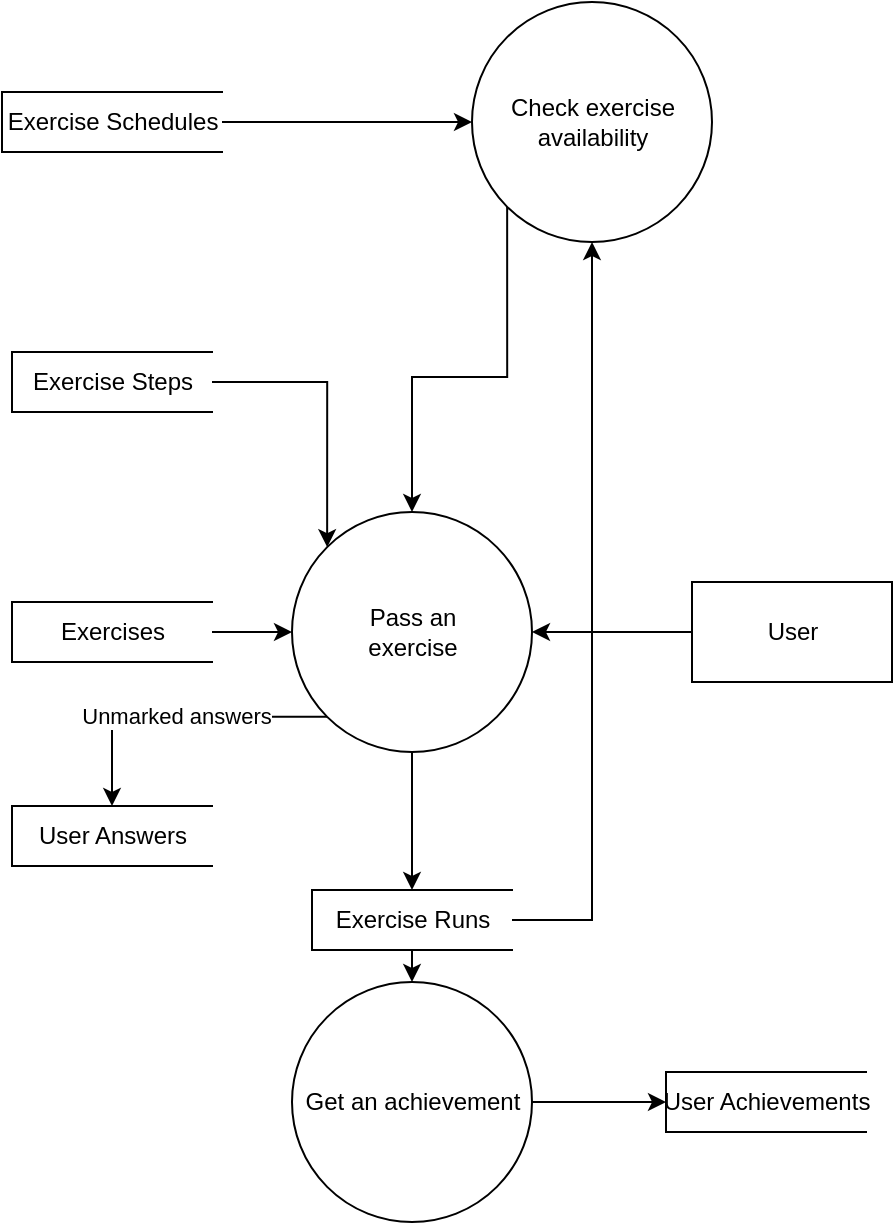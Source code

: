 <mxfile version="21.6.8" type="device" pages="2">
  <diagram id="egFVc7iN3EuXJCOQRw2U" name="Page-1">
    <mxGraphModel dx="794" dy="3238" grid="1" gridSize="10" guides="1" tooltips="1" connect="1" arrows="1" fold="1" page="1" pageScale="1" pageWidth="1654" pageHeight="2336" math="0" shadow="0">
      <root>
        <mxCell id="0" />
        <mxCell id="1" parent="0" />
        <mxCell id="IdnwRYRobFtbnjJPTMky-37" style="edgeStyle=orthogonalEdgeStyle;rounded=0;orthogonalLoop=1;jettySize=auto;html=1;exitX=0.5;exitY=1;exitDx=0;exitDy=0;entryX=0.5;entryY=0;entryDx=0;entryDy=0;" parent="1" source="IdnwRYRobFtbnjJPTMky-13" target="IdnwRYRobFtbnjJPTMky-19" edge="1">
          <mxGeometry relative="1" as="geometry" />
        </mxCell>
        <mxCell id="IdnwRYRobFtbnjJPTMky-55" style="edgeStyle=orthogonalEdgeStyle;rounded=0;orthogonalLoop=1;jettySize=auto;html=1;exitX=1;exitY=0.5;exitDx=0;exitDy=0;entryX=0.5;entryY=1;entryDx=0;entryDy=0;" parent="1" source="IdnwRYRobFtbnjJPTMky-13" target="IdnwRYRobFtbnjJPTMky-54" edge="1">
          <mxGeometry relative="1" as="geometry" />
        </mxCell>
        <mxCell id="IdnwRYRobFtbnjJPTMky-13" value="Exercise Runs" style="html=1;dashed=0;whitespace=wrap;shape=partialRectangle;right=0;comic=0;" parent="1" vertex="1">
          <mxGeometry x="650" y="424" width="100" height="30" as="geometry" />
        </mxCell>
        <mxCell id="IdnwRYRobFtbnjJPTMky-33" style="rounded=0;orthogonalLoop=1;jettySize=auto;html=1;exitX=0;exitY=0.5;exitDx=0;exitDy=0;entryX=1;entryY=0.5;entryDx=0;entryDy=0;" parent="1" target="IdnwRYRobFtbnjJPTMky-18" edge="1">
          <mxGeometry relative="1" as="geometry">
            <mxPoint x="840" y="295.0" as="sourcePoint" />
          </mxGeometry>
        </mxCell>
        <mxCell id="IdnwRYRobFtbnjJPTMky-24" style="edgeStyle=orthogonalEdgeStyle;rounded=0;orthogonalLoop=1;jettySize=auto;html=1;exitX=1;exitY=0.5;exitDx=0;exitDy=0;entryX=0;entryY=0.5;entryDx=0;entryDy=0;" parent="1" source="IdnwRYRobFtbnjJPTMky-15" target="IdnwRYRobFtbnjJPTMky-18" edge="1">
          <mxGeometry relative="1" as="geometry" />
        </mxCell>
        <mxCell id="IdnwRYRobFtbnjJPTMky-15" value="Exercises" style="html=1;dashed=0;whitespace=wrap;shape=partialRectangle;right=0;comic=0;" parent="1" vertex="1">
          <mxGeometry x="500" y="280" width="100" height="30" as="geometry" />
        </mxCell>
        <mxCell id="IdnwRYRobFtbnjJPTMky-31" style="edgeStyle=orthogonalEdgeStyle;rounded=0;orthogonalLoop=1;jettySize=auto;html=1;exitX=1;exitY=0.5;exitDx=0;exitDy=0;entryX=0;entryY=0;entryDx=0;entryDy=0;" parent="1" source="IdnwRYRobFtbnjJPTMky-16" target="IdnwRYRobFtbnjJPTMky-18" edge="1">
          <mxGeometry relative="1" as="geometry" />
        </mxCell>
        <mxCell id="IdnwRYRobFtbnjJPTMky-16" value="Exercise Steps" style="html=1;dashed=0;whitespace=wrap;shape=partialRectangle;right=0;comic=0;" parent="1" vertex="1">
          <mxGeometry x="500" y="155" width="100" height="30" as="geometry" />
        </mxCell>
        <mxCell id="IdnwRYRobFtbnjJPTMky-17" value="User Answers" style="html=1;dashed=0;whitespace=wrap;shape=partialRectangle;right=0;comic=0;" parent="1" vertex="1">
          <mxGeometry x="500" y="382" width="100" height="30" as="geometry" />
        </mxCell>
        <mxCell id="IdnwRYRobFtbnjJPTMky-32" value="Unmarked answers" style="edgeStyle=orthogonalEdgeStyle;rounded=0;orthogonalLoop=1;jettySize=auto;html=1;exitX=0;exitY=1;exitDx=0;exitDy=0;entryX=0.5;entryY=0;entryDx=0;entryDy=0;" parent="1" source="IdnwRYRobFtbnjJPTMky-18" target="IdnwRYRobFtbnjJPTMky-17" edge="1">
          <mxGeometry relative="1" as="geometry" />
        </mxCell>
        <mxCell id="IdnwRYRobFtbnjJPTMky-35" style="edgeStyle=orthogonalEdgeStyle;rounded=0;orthogonalLoop=1;jettySize=auto;html=1;exitX=0.5;exitY=1;exitDx=0;exitDy=0;entryX=0.5;entryY=0;entryDx=0;entryDy=0;" parent="1" source="IdnwRYRobFtbnjJPTMky-18" target="IdnwRYRobFtbnjJPTMky-13" edge="1">
          <mxGeometry relative="1" as="geometry" />
        </mxCell>
        <mxCell id="IdnwRYRobFtbnjJPTMky-18" value="Pass an&lt;br&gt;exercise" style="shape=ellipse;html=1;dashed=0;whitespace=wrap;aspect=fixed;perimeter=ellipsePerimeter;comic=0;" parent="1" vertex="1">
          <mxGeometry x="640" y="235" width="120" height="120" as="geometry" />
        </mxCell>
        <mxCell id="IdnwRYRobFtbnjJPTMky-40" style="edgeStyle=orthogonalEdgeStyle;rounded=0;orthogonalLoop=1;jettySize=auto;html=1;exitX=1;exitY=0.5;exitDx=0;exitDy=0;entryX=0;entryY=0.5;entryDx=0;entryDy=0;" parent="1" source="IdnwRYRobFtbnjJPTMky-19" target="IdnwRYRobFtbnjJPTMky-39" edge="1">
          <mxGeometry relative="1" as="geometry" />
        </mxCell>
        <mxCell id="IdnwRYRobFtbnjJPTMky-19" value="Get an achievement" style="shape=ellipse;html=1;dashed=0;whitespace=wrap;aspect=fixed;perimeter=ellipsePerimeter;comic=0;" parent="1" vertex="1">
          <mxGeometry x="640" y="470" width="120" height="120" as="geometry" />
        </mxCell>
        <mxCell id="IdnwRYRobFtbnjJPTMky-39" value="User Achievements" style="html=1;dashed=0;whitespace=wrap;shape=partialRectangle;right=0;comic=0;" parent="1" vertex="1">
          <mxGeometry x="827" y="515" width="100" height="30" as="geometry" />
        </mxCell>
        <mxCell id="IdnwRYRobFtbnjJPTMky-45" style="edgeStyle=orthogonalEdgeStyle;rounded=0;orthogonalLoop=1;jettySize=auto;html=1;exitX=1;exitY=0.5;exitDx=0;exitDy=0;entryX=0;entryY=0.5;entryDx=0;entryDy=0;" parent="1" source="IdnwRYRobFtbnjJPTMky-41" target="IdnwRYRobFtbnjJPTMky-54" edge="1">
          <mxGeometry relative="1" as="geometry">
            <mxPoint x="700" y="40" as="targetPoint" />
          </mxGeometry>
        </mxCell>
        <mxCell id="IdnwRYRobFtbnjJPTMky-41" value="Exercise Schedules" style="html=1;dashed=0;whitespace=wrap;shape=partialRectangle;right=0;comic=0;" parent="1" vertex="1">
          <mxGeometry x="495" y="25" width="110" height="30" as="geometry" />
        </mxCell>
        <mxCell id="IdnwRYRobFtbnjJPTMky-56" style="edgeStyle=orthogonalEdgeStyle;rounded=0;orthogonalLoop=1;jettySize=auto;html=1;exitX=0;exitY=1;exitDx=0;exitDy=0;entryX=0.5;entryY=0;entryDx=0;entryDy=0;" parent="1" source="IdnwRYRobFtbnjJPTMky-54" target="IdnwRYRobFtbnjJPTMky-18" edge="1">
          <mxGeometry relative="1" as="geometry" />
        </mxCell>
        <mxCell id="IdnwRYRobFtbnjJPTMky-54" value="Check exercise&lt;br&gt;availability" style="shape=ellipse;html=1;dashed=0;whitespace=wrap;aspect=fixed;perimeter=ellipsePerimeter;comic=0;" parent="1" vertex="1">
          <mxGeometry x="730" y="-20" width="120" height="120" as="geometry" />
        </mxCell>
        <mxCell id="IdnwRYRobFtbnjJPTMky-57" value="User" style="html=1;dashed=0;whitespace=wrap;comic=0;" parent="1" vertex="1">
          <mxGeometry x="840" y="270" width="100" height="50" as="geometry" />
        </mxCell>
      </root>
    </mxGraphModel>
  </diagram>
  <diagram name="Page2" id="059eYQ5pcpDcIqxz_QkA">
    <mxGraphModel dx="794" dy="3238" grid="1" gridSize="10" guides="1" tooltips="1" connect="1" arrows="1" fold="1" page="1" pageScale="1" pageWidth="1654" pageHeight="2336" math="0" shadow="0">
      <root>
        <mxCell id="hlHZM1XapuOYtKjsoRlF-0" />
        <mxCell id="hlHZM1XapuOYtKjsoRlF-1" parent="hlHZM1XapuOYtKjsoRlF-0" />
        <mxCell id="hlHZM1XapuOYtKjsoRlF-7" value="Exercises" style="html=1;dashed=0;whitespace=wrap;shape=partialRectangle;right=0;comic=0;" vertex="1" parent="hlHZM1XapuOYtKjsoRlF-1">
          <mxGeometry x="500" y="280" width="100" height="30" as="geometry" />
        </mxCell>
        <mxCell id="hlHZM1XapuOYtKjsoRlF-9" value="Exercise Steps" style="html=1;dashed=0;whitespace=wrap;shape=partialRectangle;right=0;comic=0;" vertex="1" parent="hlHZM1XapuOYtKjsoRlF-1">
          <mxGeometry x="500" y="155" width="100" height="30" as="geometry" />
        </mxCell>
        <mxCell id="hlHZM1XapuOYtKjsoRlF-10" style="edgeStyle=orthogonalEdgeStyle;rounded=0;orthogonalLoop=1;jettySize=auto;html=1;exitX=0;exitY=0.5;exitDx=0;exitDy=0;entryX=1;entryY=0;entryDx=0;entryDy=0;" edge="1" parent="hlHZM1XapuOYtKjsoRlF-1" source="hlHZM1XapuOYtKjsoRlF-11" target="hlHZM1XapuOYtKjsoRlF-32">
          <mxGeometry relative="1" as="geometry" />
        </mxCell>
        <mxCell id="hlHZM1XapuOYtKjsoRlF-11" value="User Answers" style="html=1;dashed=0;whitespace=wrap;shape=partialRectangle;right=0;comic=0;" vertex="1" parent="hlHZM1XapuOYtKjsoRlF-1">
          <mxGeometry x="500" y="382" width="100" height="30" as="geometry" />
        </mxCell>
        <mxCell id="hlHZM1XapuOYtKjsoRlF-17" style="edgeStyle=orthogonalEdgeStyle;rounded=0;orthogonalLoop=1;jettySize=auto;html=1;exitX=1;exitY=0.5;exitDx=0;exitDy=0;entryX=0;entryY=0.5;entryDx=0;entryDy=0;" edge="1" parent="hlHZM1XapuOYtKjsoRlF-1" source="hlHZM1XapuOYtKjsoRlF-18" target="hlHZM1XapuOYtKjsoRlF-7">
          <mxGeometry relative="1" as="geometry" />
        </mxCell>
        <mxCell id="hlHZM1XapuOYtKjsoRlF-18" value="Create/Modify/Delete&lt;br&gt;Exercise" style="shape=ellipse;html=1;dashed=0;whitespace=wrap;aspect=fixed;perimeter=ellipsePerimeter;comic=0;" vertex="1" parent="hlHZM1XapuOYtKjsoRlF-1">
          <mxGeometry x="310" y="235" width="120" height="120" as="geometry" />
        </mxCell>
        <mxCell id="hlHZM1XapuOYtKjsoRlF-19" style="edgeStyle=orthogonalEdgeStyle;rounded=0;orthogonalLoop=1;jettySize=auto;html=1;exitX=1;exitY=0.5;exitDx=0;exitDy=0;entryX=0;entryY=0.5;entryDx=0;entryDy=0;" edge="1" parent="hlHZM1XapuOYtKjsoRlF-1" source="hlHZM1XapuOYtKjsoRlF-23" target="hlHZM1XapuOYtKjsoRlF-18">
          <mxGeometry relative="1" as="geometry" />
        </mxCell>
        <mxCell id="hlHZM1XapuOYtKjsoRlF-20" style="edgeStyle=orthogonalEdgeStyle;rounded=0;orthogonalLoop=1;jettySize=auto;html=1;exitX=1;exitY=0.25;exitDx=0;exitDy=0;entryX=0;entryY=0.5;entryDx=0;entryDy=0;" edge="1" parent="hlHZM1XapuOYtKjsoRlF-1" source="hlHZM1XapuOYtKjsoRlF-23" target="hlHZM1XapuOYtKjsoRlF-25">
          <mxGeometry relative="1" as="geometry" />
        </mxCell>
        <mxCell id="hlHZM1XapuOYtKjsoRlF-21" style="edgeStyle=orthogonalEdgeStyle;rounded=0;orthogonalLoop=1;jettySize=auto;html=1;exitX=0.75;exitY=0;exitDx=0;exitDy=0;entryX=0;entryY=0.5;entryDx=0;entryDy=0;" edge="1" parent="hlHZM1XapuOYtKjsoRlF-1" source="hlHZM1XapuOYtKjsoRlF-23" target="hlHZM1XapuOYtKjsoRlF-30">
          <mxGeometry relative="1" as="geometry" />
        </mxCell>
        <mxCell id="hlHZM1XapuOYtKjsoRlF-22" style="edgeStyle=orthogonalEdgeStyle;rounded=0;orthogonalLoop=1;jettySize=auto;html=1;exitX=0.75;exitY=1;exitDx=0;exitDy=0;entryX=0;entryY=0.5;entryDx=0;entryDy=0;" edge="1" parent="hlHZM1XapuOYtKjsoRlF-1" source="hlHZM1XapuOYtKjsoRlF-23" target="hlHZM1XapuOYtKjsoRlF-32">
          <mxGeometry relative="1" as="geometry" />
        </mxCell>
        <mxCell id="hlHZM1XapuOYtKjsoRlF-23" value="Trainer" style="html=1;dashed=0;whitespace=wrap;comic=0;" vertex="1" parent="hlHZM1XapuOYtKjsoRlF-1">
          <mxGeometry x="140" y="270" width="100" height="50" as="geometry" />
        </mxCell>
        <mxCell id="hlHZM1XapuOYtKjsoRlF-24" style="edgeStyle=orthogonalEdgeStyle;rounded=0;orthogonalLoop=1;jettySize=auto;html=1;exitX=1;exitY=0.5;exitDx=0;exitDy=0;entryX=0;entryY=0.5;entryDx=0;entryDy=0;" edge="1" parent="hlHZM1XapuOYtKjsoRlF-1" source="hlHZM1XapuOYtKjsoRlF-25" target="hlHZM1XapuOYtKjsoRlF-9">
          <mxGeometry relative="1" as="geometry" />
        </mxCell>
        <mxCell id="hlHZM1XapuOYtKjsoRlF-25" value="Create/Modify/Delete&lt;br&gt;Exercise Steps" style="shape=ellipse;html=1;dashed=0;whitespace=wrap;aspect=fixed;perimeter=ellipsePerimeter;comic=0;" vertex="1" parent="hlHZM1XapuOYtKjsoRlF-1">
          <mxGeometry x="310" y="110" width="120" height="120" as="geometry" />
        </mxCell>
        <mxCell id="hlHZM1XapuOYtKjsoRlF-28" value="Exercise Schedules" style="html=1;dashed=0;whitespace=wrap;shape=partialRectangle;right=0;comic=0;" vertex="1" parent="hlHZM1XapuOYtKjsoRlF-1">
          <mxGeometry x="495" y="25" width="110" height="30" as="geometry" />
        </mxCell>
        <mxCell id="hlHZM1XapuOYtKjsoRlF-29" style="edgeStyle=orthogonalEdgeStyle;rounded=0;orthogonalLoop=1;jettySize=auto;html=1;exitX=1;exitY=0.5;exitDx=0;exitDy=0;entryX=0;entryY=0.5;entryDx=0;entryDy=0;" edge="1" parent="hlHZM1XapuOYtKjsoRlF-1" source="hlHZM1XapuOYtKjsoRlF-30" target="hlHZM1XapuOYtKjsoRlF-28">
          <mxGeometry relative="1" as="geometry" />
        </mxCell>
        <mxCell id="hlHZM1XapuOYtKjsoRlF-30" value="Set Exercise&lt;br&gt;Schedules" style="shape=ellipse;html=1;dashed=0;whitespace=wrap;aspect=fixed;perimeter=ellipsePerimeter;comic=0;" vertex="1" parent="hlHZM1XapuOYtKjsoRlF-1">
          <mxGeometry x="310" y="-20" width="120" height="120" as="geometry" />
        </mxCell>
        <mxCell id="hlHZM1XapuOYtKjsoRlF-32" value="Mark answers" style="shape=ellipse;html=1;dashed=0;whitespace=wrap;aspect=fixed;perimeter=ellipsePerimeter;comic=0;" vertex="1" parent="hlHZM1XapuOYtKjsoRlF-1">
          <mxGeometry x="310" y="380" width="120" height="120" as="geometry" />
        </mxCell>
        <mxCell id="K5yzFZaFVetBCTF30Y3l-0" value="Exercise Runs" style="html=1;dashed=0;whitespace=wrap;shape=partialRectangle;right=0;comic=0;" vertex="1" parent="hlHZM1XapuOYtKjsoRlF-1">
          <mxGeometry x="650" y="424" width="100" height="30" as="geometry" />
        </mxCell>
        <mxCell id="K5yzFZaFVetBCTF30Y3l-1" style="edgeStyle=orthogonalEdgeStyle;rounded=0;orthogonalLoop=1;jettySize=auto;html=1;exitX=1;exitY=0.5;exitDx=0;exitDy=0;entryX=0;entryY=0.5;entryDx=0;entryDy=0;" edge="1" parent="hlHZM1XapuOYtKjsoRlF-1" target="K5yzFZaFVetBCTF30Y3l-0">
          <mxGeometry relative="1" as="geometry">
            <mxPoint x="430" y="440" as="sourcePoint" />
          </mxGeometry>
        </mxCell>
      </root>
    </mxGraphModel>
  </diagram>
</mxfile>
